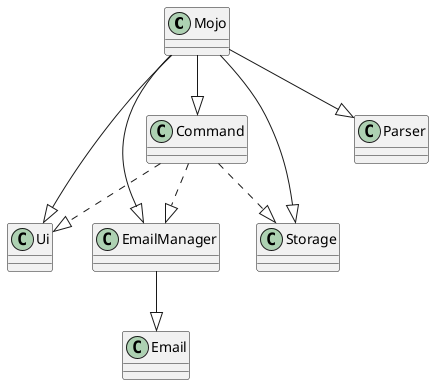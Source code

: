 @startuml
'https://plantuml.com/class-diagram

class Mojo
class Ui
class Parser
class EmailManager
class Command
class Email

Mojo --|> EmailManager
Mojo --|> Ui
Mojo --|> Storage
Mojo --|> Parser
Mojo --|> Command

Command ..|> EmailManager
Command ..|> Ui
Command ..|> Storage

EmailManager --|> Email

@enduml
